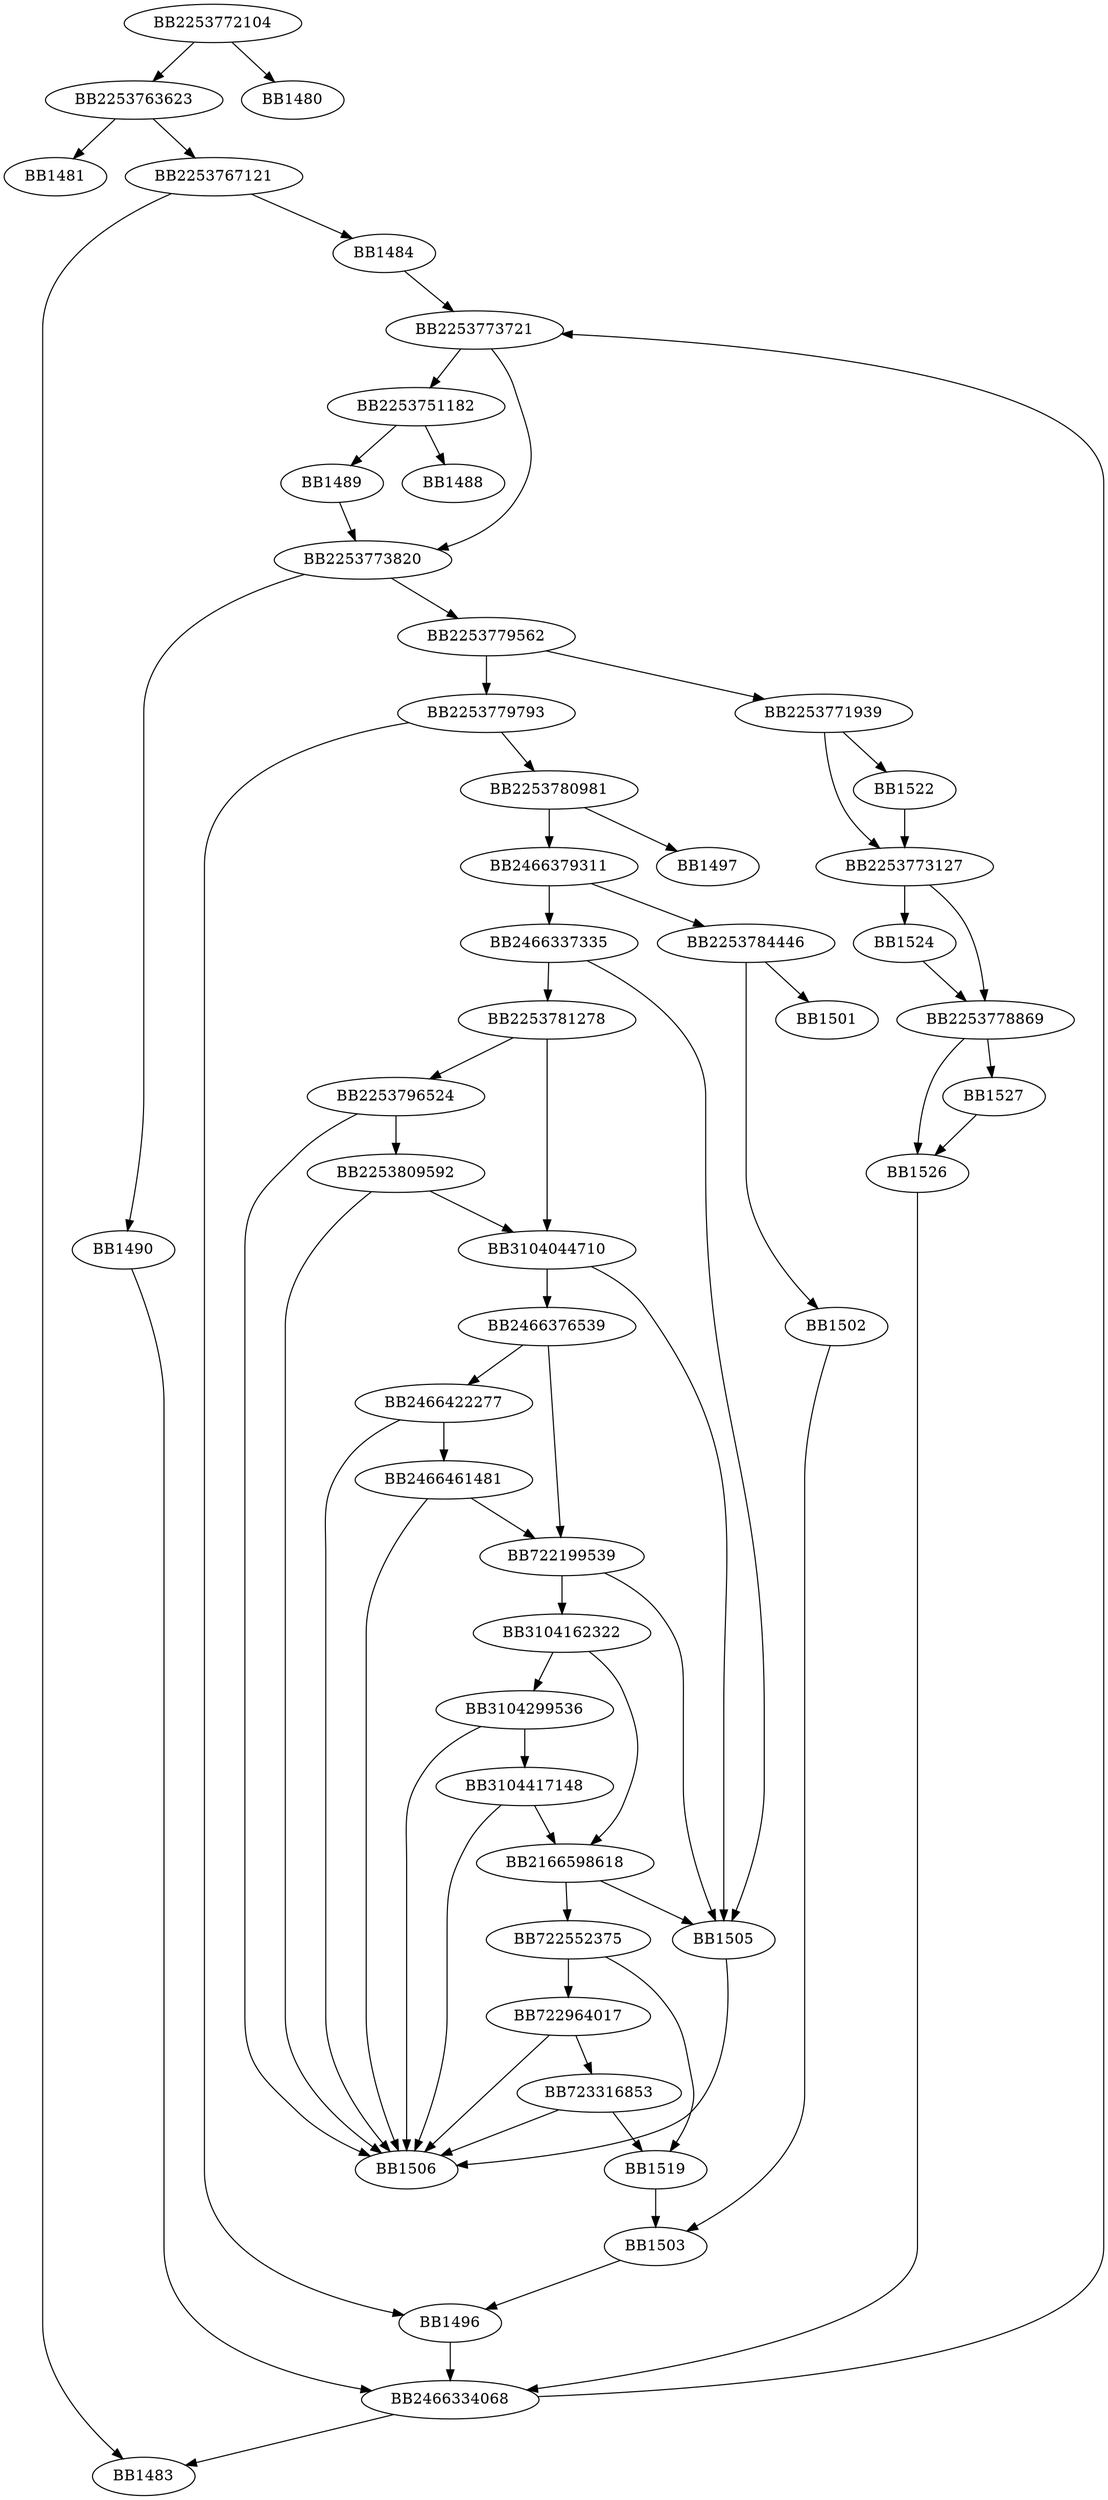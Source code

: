 digraph G{
	BB2253772104->BB2253763623;
	BB2253772104->BB1480;
	BB2253763623->BB1481;
	BB2253763623->BB2253767121;
	BB2253767121->BB1483;
	BB2253767121->BB1484;
	BB1484->BB2253773721;
	BB2253773721->BB2253751182;
	BB2253773721->BB2253773820;
	BB2253751182->BB1488;
	BB2253751182->BB1489;
	BB1489->BB2253773820;
	BB2253773820->BB1490;
	BB2253773820->BB2253779562;
	BB1490->BB2466334068;
	BB2253779562->BB2253779793;
	BB2253779562->BB2253771939;
	BB2253779793->BB2253780981;
	BB2253779793->BB1496;
	BB2253780981->BB1497;
	BB2253780981->BB2466379311;
	BB2466379311->BB2253784446;
	BB2466379311->BB2466337335;
	BB2253784446->BB1501;
	BB2253784446->BB1502;
	BB1502->BB1503;
	BB2466337335->BB2253781278;
	BB2466337335->BB1505;
	BB1505->BB1506;
	BB2253781278->BB3104044710;
	BB2253781278->BB2253796524;
	BB2253796524->BB2253809592;
	BB2253796524->BB1506;
	BB2253809592->BB3104044710;
	BB2253809592->BB1506;
	BB3104044710->BB2466376539;
	BB3104044710->BB1505;
	BB2466376539->BB722199539;
	BB2466376539->BB2466422277;
	BB2466422277->BB2466461481;
	BB2466422277->BB1506;
	BB2466461481->BB722199539;
	BB2466461481->BB1506;
	BB722199539->BB3104162322;
	BB722199539->BB1505;
	BB3104162322->BB2166598618;
	BB3104162322->BB3104299536;
	BB3104299536->BB3104417148;
	BB3104299536->BB1506;
	BB3104417148->BB2166598618;
	BB3104417148->BB1506;
	BB2166598618->BB722552375;
	BB2166598618->BB1505;
	BB722552375->BB1519;
	BB722552375->BB722964017;
	BB722964017->BB723316853;
	BB722964017->BB1506;
	BB723316853->BB1519;
	BB723316853->BB1506;
	BB1519->BB1503;
	BB1503->BB1496;
	BB1496->BB2466334068;
	BB2253771939->BB1522;
	BB2253771939->BB2253773127;
	BB1522->BB2253773127;
	BB2253773127->BB1524;
	BB2253773127->BB2253778869;
	BB1524->BB2253778869;
	BB2253778869->BB1526;
	BB2253778869->BB1527;
	BB1527->BB1526;
	BB1526->BB2466334068;
	BB2466334068->BB1483;
	BB2466334068->BB2253773721;
}
